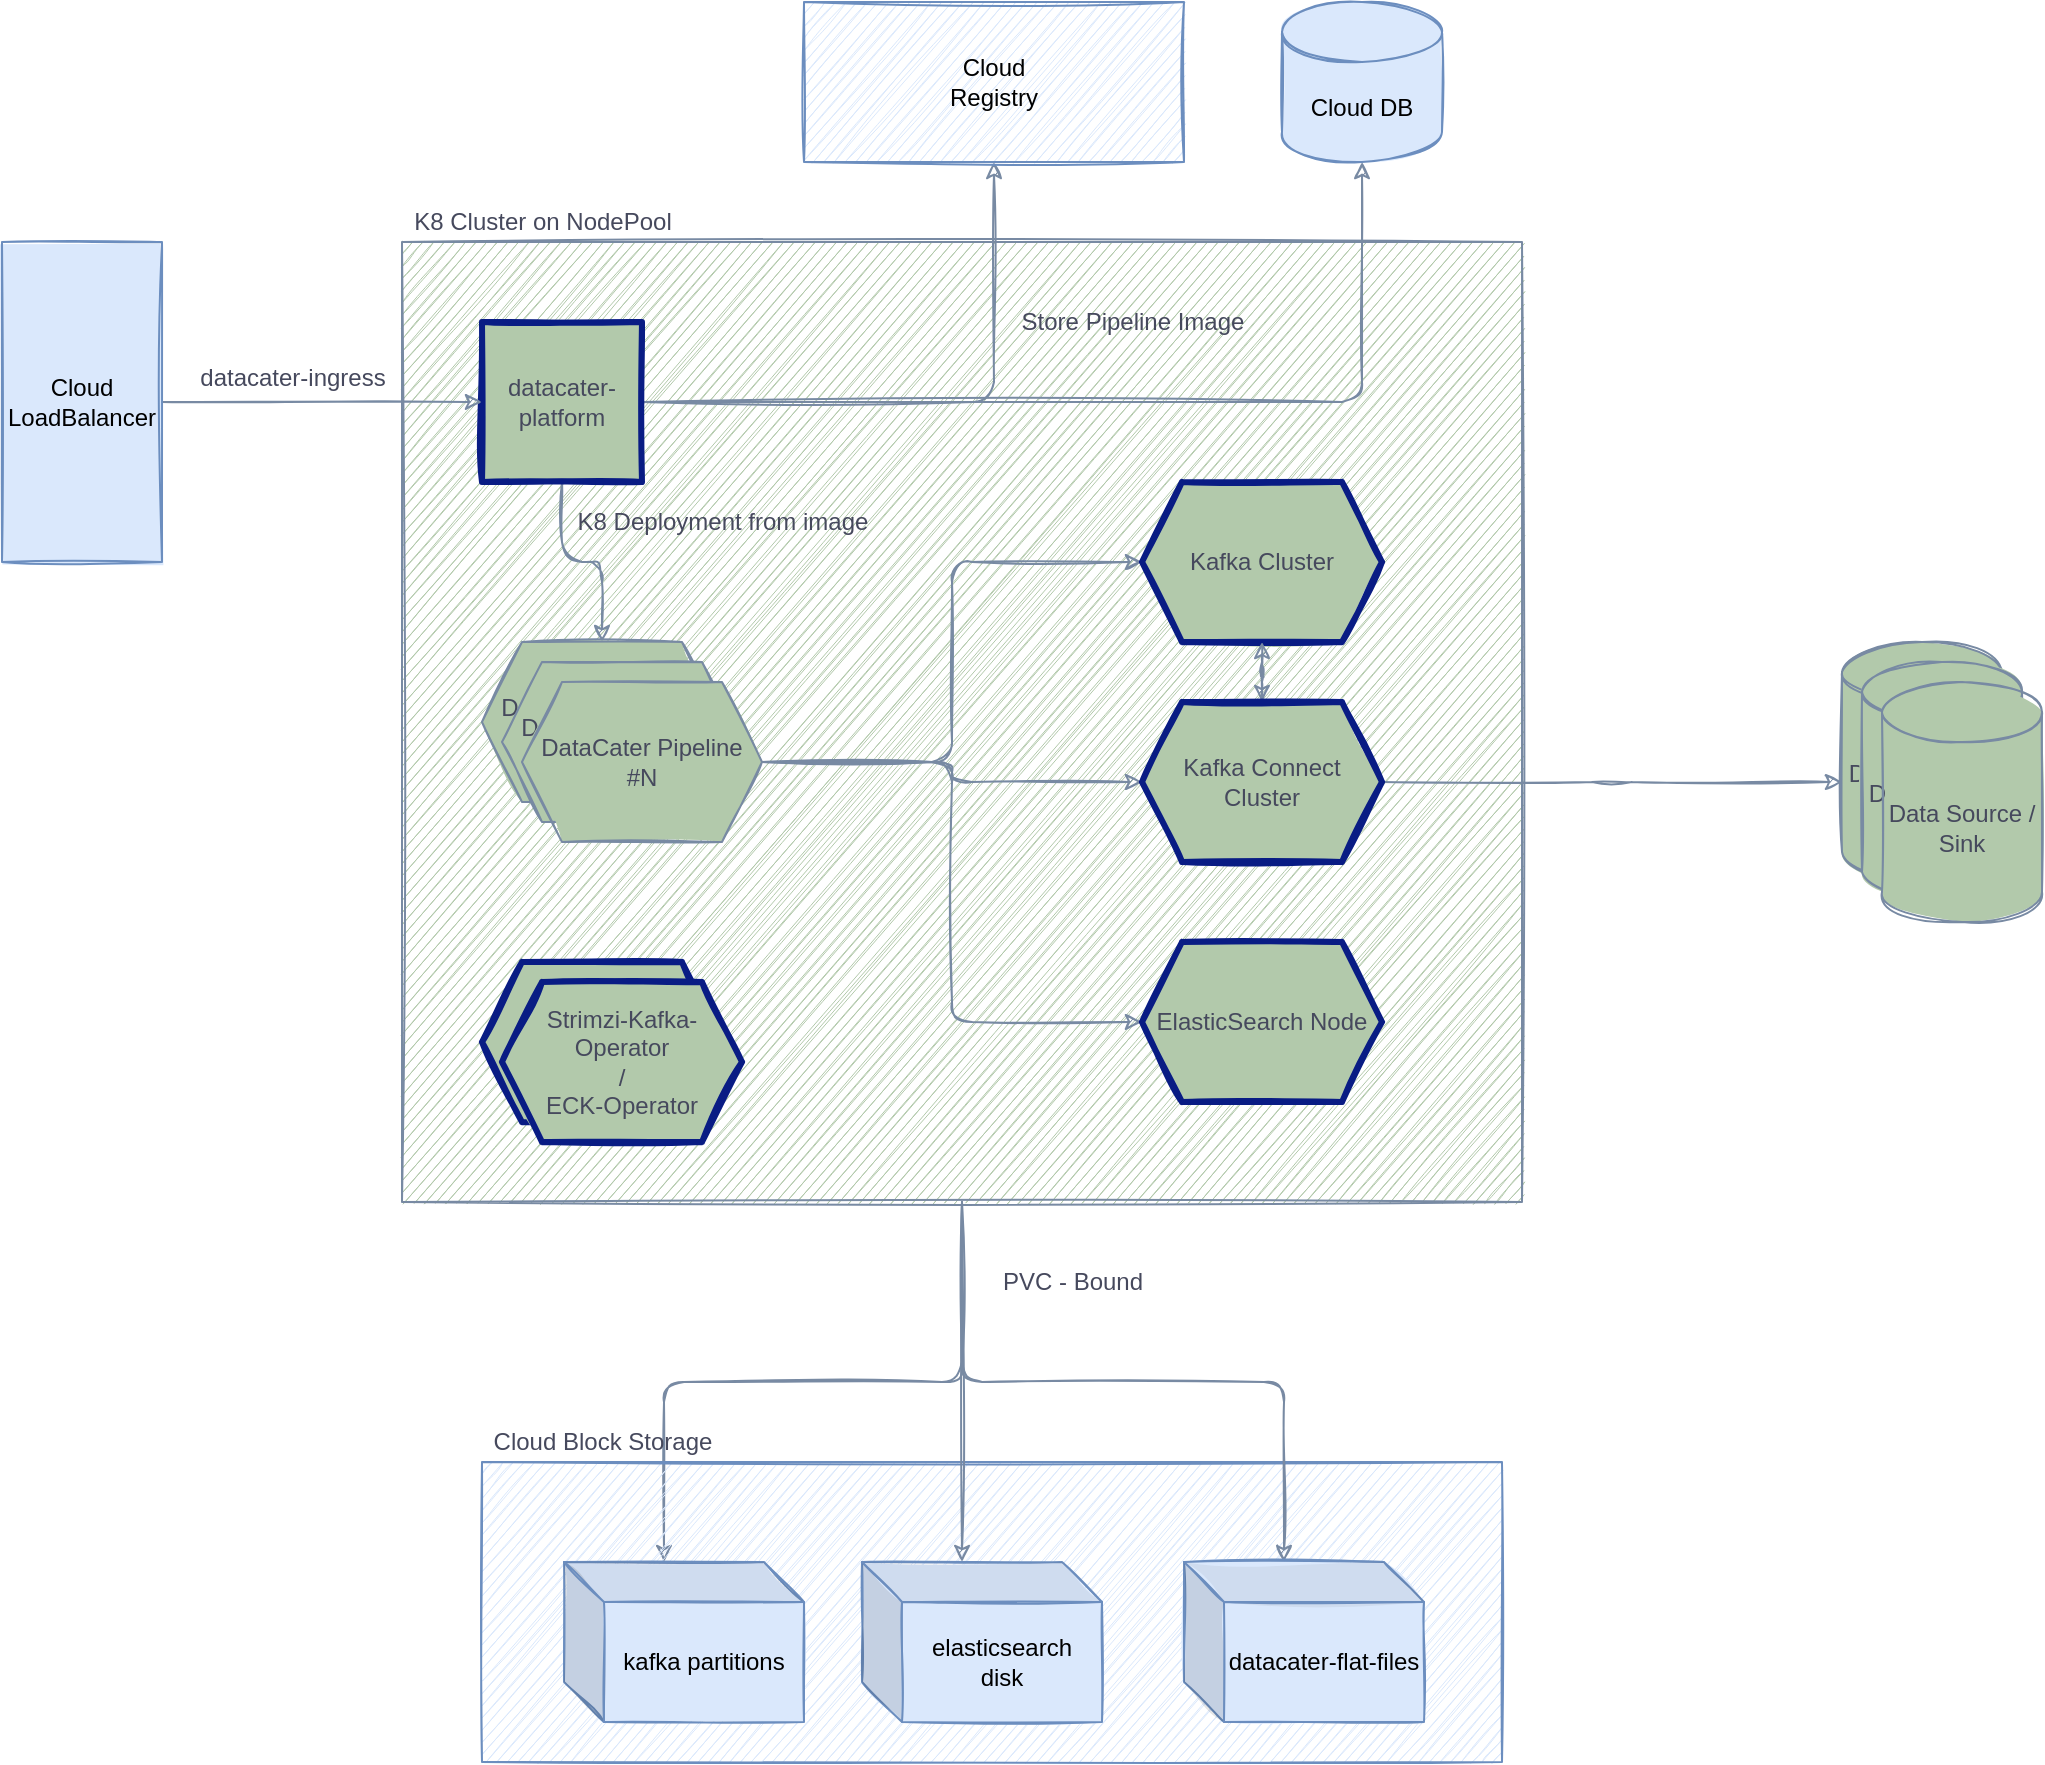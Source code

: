 <mxfile version="17.1.3" type="device"><diagram id="y32817INbObLR9_UqvJN" name="Page-1"><mxGraphModel dx="746" dy="1243" grid="1" gridSize="10" guides="1" tooltips="1" connect="1" arrows="1" fold="1" page="1" pageScale="1" pageWidth="1600" pageHeight="1200" math="0" shadow="0"><root><mxCell id="0"/><mxCell id="1" parent="0"/><mxCell id="TLh3F-OwIKYv-LM-nX7C-20" style="edgeStyle=orthogonalEdgeStyle;curved=0;rounded=1;sketch=1;orthogonalLoop=1;jettySize=auto;html=1;entryX=0;entryY=0;entryDx=50;entryDy=0;entryPerimeter=0;fontColor=#46495D;strokeColor=#788AA3;fillColor=#B2C9AB;" parent="1" source="TLh3F-OwIKYv-LM-nX7C-9" target="TLh3F-OwIKYv-LM-nX7C-12" edge="1"><mxGeometry relative="1" as="geometry"/></mxCell><mxCell id="TLh3F-OwIKYv-LM-nX7C-16" value="" style="rounded=0;whiteSpace=wrap;html=1;sketch=1;fillStyle=hachure;strokeColor=#6c8ebf;fillColor=#dae8fc;" parent="1" vertex="1"><mxGeometry x="280" y="810" width="510" height="150" as="geometry"/></mxCell><mxCell id="TLh3F-OwIKYv-LM-nX7C-22" style="edgeStyle=orthogonalEdgeStyle;curved=0;rounded=1;sketch=1;orthogonalLoop=1;jettySize=auto;html=1;entryX=0;entryY=0;entryDx=50;entryDy=0;entryPerimeter=0;fontColor=#46495D;strokeColor=#788AA3;fillColor=#B2C9AB;" parent="1" source="TLh3F-OwIKYv-LM-nX7C-9" target="TLh3F-OwIKYv-LM-nX7C-13" edge="1"><mxGeometry relative="1" as="geometry"/></mxCell><mxCell id="TLh3F-OwIKYv-LM-nX7C-23" style="edgeStyle=orthogonalEdgeStyle;curved=0;rounded=1;sketch=1;orthogonalLoop=1;jettySize=auto;html=1;entryX=0;entryY=0;entryDx=50;entryDy=0;entryPerimeter=0;fontColor=#46495D;strokeColor=#788AA3;fillColor=#B2C9AB;" parent="1" source="TLh3F-OwIKYv-LM-nX7C-9" target="TLh3F-OwIKYv-LM-nX7C-14" edge="1"><mxGeometry relative="1" as="geometry"/></mxCell><mxCell id="TLh3F-OwIKYv-LM-nX7C-9" value="" style="rounded=0;whiteSpace=wrap;html=1;sketch=1;fillStyle=hachure;fontColor=#46495D;strokeColor=#788AA3;fillColor=#B2C9AB;" parent="1" vertex="1"><mxGeometry x="240" y="200" width="560" height="480" as="geometry"/></mxCell><mxCell id="TLh3F-OwIKYv-LM-nX7C-27" style="edgeStyle=orthogonalEdgeStyle;curved=0;rounded=1;sketch=1;orthogonalLoop=1;jettySize=auto;html=1;fontColor=#46495D;strokeColor=#788AA3;fillColor=#B2C9AB;" parent="1" source="TLh3F-OwIKYv-LM-nX7C-3" target="TLh3F-OwIKYv-LM-nX7C-25" edge="1"><mxGeometry relative="1" as="geometry"/></mxCell><mxCell id="TLh3F-OwIKYv-LM-nX7C-28" style="edgeStyle=orthogonalEdgeStyle;curved=0;rounded=1;sketch=1;orthogonalLoop=1;jettySize=auto;html=1;entryX=0.5;entryY=1;entryDx=0;entryDy=0;entryPerimeter=0;fontColor=#46495D;strokeColor=#788AA3;fillColor=#B2C9AB;" parent="1" source="TLh3F-OwIKYv-LM-nX7C-3" target="TLh3F-OwIKYv-LM-nX7C-26" edge="1"><mxGeometry relative="1" as="geometry"/></mxCell><mxCell id="TLh3F-OwIKYv-LM-nX7C-33" style="edgeStyle=orthogonalEdgeStyle;curved=0;rounded=1;sketch=1;orthogonalLoop=1;jettySize=auto;html=1;entryX=0.5;entryY=0;entryDx=0;entryDy=0;fontColor=#46495D;strokeColor=#788AA3;fillColor=#B2C9AB;" parent="1" source="TLh3F-OwIKYv-LM-nX7C-3" target="TLh3F-OwIKYv-LM-nX7C-30" edge="1"><mxGeometry relative="1" as="geometry"/></mxCell><mxCell id="TLh3F-OwIKYv-LM-nX7C-3" value="datacater-platform" style="whiteSpace=wrap;html=1;aspect=fixed;rounded=0;sketch=1;fillStyle=solid;fontColor=#46495D;strokeColor=#091C84;fillColor=#B2C9AB;strokeWidth=3;" parent="1" vertex="1"><mxGeometry x="280" y="240" width="80" height="80" as="geometry"/></mxCell><mxCell id="TLh3F-OwIKYv-LM-nX7C-4" value="K8 Cluster on NodePool" style="text;html=1;align=center;verticalAlign=middle;resizable=0;points=[];autosize=1;strokeColor=none;fillColor=none;fontColor=#46495D;" parent="1" vertex="1"><mxGeometry x="240" y="180" width="140" height="20" as="geometry"/></mxCell><mxCell id="TLh3F-OwIKYv-LM-nX7C-7" style="edgeStyle=orthogonalEdgeStyle;curved=0;rounded=1;sketch=1;orthogonalLoop=1;jettySize=auto;html=1;entryX=0;entryY=0.5;entryDx=0;entryDy=0;fontColor=#46495D;strokeColor=#788AA3;fillColor=#B2C9AB;" parent="1" source="TLh3F-OwIKYv-LM-nX7C-5" target="TLh3F-OwIKYv-LM-nX7C-3" edge="1"><mxGeometry relative="1" as="geometry"/></mxCell><mxCell id="TLh3F-OwIKYv-LM-nX7C-5" value="&lt;div&gt;Cloud&lt;/div&gt;&lt;div&gt;LoadBalancer&lt;br&gt;&lt;/div&gt;" style="rounded=0;whiteSpace=wrap;html=1;sketch=1;fillStyle=solid;strokeColor=#6c8ebf;fillColor=#dae8fc;" parent="1" vertex="1"><mxGeometry x="40" y="200" width="80" height="160" as="geometry"/></mxCell><mxCell id="TLh3F-OwIKYv-LM-nX7C-8" value="&lt;div&gt;datacater-ingress&lt;/div&gt;&lt;div&gt;&lt;br&gt;&lt;/div&gt;" style="text;html=1;align=center;verticalAlign=middle;resizable=0;points=[];autosize=1;strokeColor=none;fillColor=none;fontColor=#46495D;" parent="1" vertex="1"><mxGeometry x="130" y="260" width="110" height="30" as="geometry"/></mxCell><mxCell id="TLh3F-OwIKYv-LM-nX7C-12" value="kafka partitions&lt;br&gt;" style="shape=cube;whiteSpace=wrap;html=1;boundedLbl=1;backgroundOutline=1;darkOpacity=0.05;darkOpacity2=0.1;rounded=0;sketch=1;fillStyle=solid;strokeColor=#6c8ebf;fillColor=#dae8fc;" parent="1" vertex="1"><mxGeometry x="321" y="860" width="120" height="80" as="geometry"/></mxCell><mxCell id="TLh3F-OwIKYv-LM-nX7C-13" value="&lt;div&gt;elasticsearch&lt;/div&gt;&lt;div&gt;disk&lt;br&gt;&lt;/div&gt;" style="shape=cube;whiteSpace=wrap;html=1;boundedLbl=1;backgroundOutline=1;darkOpacity=0.05;darkOpacity2=0.1;rounded=0;sketch=1;fillStyle=solid;strokeColor=#6c8ebf;fillColor=#dae8fc;" parent="1" vertex="1"><mxGeometry x="470" y="860" width="120" height="80" as="geometry"/></mxCell><mxCell id="TLh3F-OwIKYv-LM-nX7C-14" value="datacater-flat-files" style="shape=cube;whiteSpace=wrap;html=1;boundedLbl=1;backgroundOutline=1;darkOpacity=0.05;darkOpacity2=0.1;rounded=0;sketch=1;fillStyle=solid;strokeColor=#6c8ebf;fillColor=#dae8fc;" parent="1" vertex="1"><mxGeometry x="631" y="860" width="120" height="80" as="geometry"/></mxCell><mxCell id="TLh3F-OwIKYv-LM-nX7C-17" value="&lt;div&gt;Cloud Block Storage&lt;/div&gt;" style="text;html=1;align=center;verticalAlign=middle;resizable=0;points=[];autosize=1;strokeColor=none;fillColor=none;fontColor=#46495D;" parent="1" vertex="1"><mxGeometry x="280" y="790" width="120" height="20" as="geometry"/></mxCell><mxCell id="TLh3F-OwIKYv-LM-nX7C-24" value="&lt;div&gt;PVC - Bound&lt;/div&gt;" style="text;html=1;align=center;verticalAlign=middle;resizable=0;points=[];autosize=1;strokeColor=none;fillColor=none;fontColor=#46495D;" parent="1" vertex="1"><mxGeometry x="530" y="710" width="90" height="20" as="geometry"/></mxCell><mxCell id="TLh3F-OwIKYv-LM-nX7C-25" value="&lt;div&gt;Cloud&lt;/div&gt;&lt;div&gt;Registry&lt;br&gt;&lt;/div&gt;" style="rounded=0;whiteSpace=wrap;html=1;sketch=1;fillStyle=hachure;strokeColor=#6c8ebf;fillColor=#dae8fc;" parent="1" vertex="1"><mxGeometry x="441" y="80" width="190" height="80" as="geometry"/></mxCell><mxCell id="TLh3F-OwIKYv-LM-nX7C-26" value="Cloud DB" style="shape=cylinder3;whiteSpace=wrap;html=1;boundedLbl=1;backgroundOutline=1;size=15;rounded=0;sketch=1;fillStyle=solid;strokeColor=#6c8ebf;fillColor=#dae8fc;" parent="1" vertex="1"><mxGeometry x="680" y="80" width="80" height="80" as="geometry"/></mxCell><mxCell id="TLh3F-OwIKYv-LM-nX7C-30" value="DataCater Pipeline #N" style="shape=hexagon;perimeter=hexagonPerimeter2;whiteSpace=wrap;html=1;fixedSize=1;rounded=0;sketch=1;fillStyle=solid;fontColor=#46495D;strokeColor=#788AA3;fillColor=#B2C9AB;" parent="1" vertex="1"><mxGeometry x="280" y="400" width="120" height="80" as="geometry"/></mxCell><mxCell id="TLh3F-OwIKYv-LM-nX7C-31" value="DataCater Pipeline #N" style="shape=hexagon;perimeter=hexagonPerimeter2;whiteSpace=wrap;html=1;fixedSize=1;rounded=0;sketch=1;fillStyle=solid;fontColor=#46495D;strokeColor=#788AA3;fillColor=#B2C9AB;" parent="1" vertex="1"><mxGeometry x="290" y="410" width="120" height="80" as="geometry"/></mxCell><mxCell id="TLh3F-OwIKYv-LM-nX7C-44" style="edgeStyle=orthogonalEdgeStyle;curved=0;rounded=1;sketch=1;orthogonalLoop=1;jettySize=auto;html=1;entryX=0;entryY=0.5;entryDx=0;entryDy=0;fontColor=#46495D;strokeColor=#788AA3;fillColor=#B2C9AB;" parent="1" source="TLh3F-OwIKYv-LM-nX7C-32" target="TLh3F-OwIKYv-LM-nX7C-41" edge="1"><mxGeometry relative="1" as="geometry"/></mxCell><mxCell id="TLh3F-OwIKYv-LM-nX7C-45" style="edgeStyle=orthogonalEdgeStyle;curved=0;rounded=1;sketch=1;orthogonalLoop=1;jettySize=auto;html=1;entryX=0;entryY=0.5;entryDx=0;entryDy=0;fontColor=#46495D;strokeColor=#788AA3;fillColor=#B2C9AB;" parent="1" source="TLh3F-OwIKYv-LM-nX7C-32" target="TLh3F-OwIKYv-LM-nX7C-42" edge="1"><mxGeometry relative="1" as="geometry"/></mxCell><mxCell id="TLh3F-OwIKYv-LM-nX7C-46" style="edgeStyle=orthogonalEdgeStyle;curved=0;rounded=1;sketch=1;orthogonalLoop=1;jettySize=auto;html=1;entryX=0;entryY=0.5;entryDx=0;entryDy=0;fontColor=#46495D;strokeColor=#788AA3;fillColor=#B2C9AB;" parent="1" source="TLh3F-OwIKYv-LM-nX7C-32" target="TLh3F-OwIKYv-LM-nX7C-43" edge="1"><mxGeometry relative="1" as="geometry"/></mxCell><mxCell id="TLh3F-OwIKYv-LM-nX7C-32" value="DataCater Pipeline #N" style="shape=hexagon;perimeter=hexagonPerimeter2;whiteSpace=wrap;html=1;fixedSize=1;rounded=0;sketch=1;fillStyle=solid;fontColor=#46495D;strokeColor=#788AA3;fillColor=#B2C9AB;" parent="1" vertex="1"><mxGeometry x="300" y="420" width="120" height="80" as="geometry"/></mxCell><mxCell id="TLh3F-OwIKYv-LM-nX7C-34" value="K8 Deployment from image" style="text;html=1;align=center;verticalAlign=middle;resizable=0;points=[];autosize=1;strokeColor=none;fillColor=none;fontColor=#46495D;" parent="1" vertex="1"><mxGeometry x="320" y="330" width="160" height="20" as="geometry"/></mxCell><mxCell id="TLh3F-OwIKYv-LM-nX7C-35" value="Store Pipeline Image" style="text;html=1;align=center;verticalAlign=middle;resizable=0;points=[];autosize=1;strokeColor=none;fillColor=none;fontColor=#46495D;" parent="1" vertex="1"><mxGeometry x="540" y="230" width="130" height="20" as="geometry"/></mxCell><mxCell id="TLh3F-OwIKYv-LM-nX7C-36" value="Strimzi-Operator" style="shape=hexagon;perimeter=hexagonPerimeter2;whiteSpace=wrap;html=1;fixedSize=1;rounded=0;sketch=1;fillStyle=solid;fontColor=#46495D;strokeColor=#091C84;fillColor=#B2C9AB;strokeWidth=3;" parent="1" vertex="1"><mxGeometry x="280" y="560" width="120" height="80" as="geometry"/></mxCell><mxCell id="TLh3F-OwIKYv-LM-nX7C-37" value="&lt;div&gt;Strimzi-Kafka-Operator&lt;/div&gt;&lt;div&gt;/&lt;/div&gt;&lt;div&gt;ECK-Operator&lt;br&gt;&lt;/div&gt;" style="shape=hexagon;perimeter=hexagonPerimeter2;whiteSpace=wrap;html=1;fixedSize=1;rounded=0;sketch=1;fillStyle=solid;fontColor=#46495D;strokeColor=#091C84;fillColor=#B2C9AB;strokeWidth=3;" parent="1" vertex="1"><mxGeometry x="290" y="570" width="120" height="80" as="geometry"/></mxCell><mxCell id="TLh3F-OwIKYv-LM-nX7C-48" style="edgeStyle=orthogonalEdgeStyle;curved=0;rounded=1;sketch=1;orthogonalLoop=1;jettySize=auto;html=1;fontColor=#46495D;strokeColor=#788AA3;fillColor=#B2C9AB;" parent="1" source="TLh3F-OwIKYv-LM-nX7C-41" target="TLh3F-OwIKYv-LM-nX7C-42" edge="1"><mxGeometry relative="1" as="geometry"/></mxCell><mxCell id="TLh3F-OwIKYv-LM-nX7C-41" value="Kafka Cluster" style="shape=hexagon;perimeter=hexagonPerimeter2;whiteSpace=wrap;html=1;fixedSize=1;rounded=0;sketch=1;fillStyle=solid;fontColor=#46495D;strokeColor=#091C84;fillColor=#B2C9AB;strokeWidth=3;" parent="1" vertex="1"><mxGeometry x="610" y="320" width="120" height="80" as="geometry"/></mxCell><mxCell id="TLh3F-OwIKYv-LM-nX7C-47" style="edgeStyle=orthogonalEdgeStyle;curved=0;rounded=1;sketch=1;orthogonalLoop=1;jettySize=auto;html=1;entryX=0.5;entryY=1;entryDx=0;entryDy=0;fontColor=#46495D;strokeColor=#788AA3;fillColor=#B2C9AB;" parent="1" source="TLh3F-OwIKYv-LM-nX7C-42" target="TLh3F-OwIKYv-LM-nX7C-41" edge="1"><mxGeometry relative="1" as="geometry"/></mxCell><mxCell id="TLh3F-OwIKYv-LM-nX7C-49" style="edgeStyle=orthogonalEdgeStyle;curved=0;rounded=1;sketch=1;orthogonalLoop=1;jettySize=auto;html=1;fontColor=#46495D;strokeColor=#788AA3;fillColor=#B2C9AB;" parent="1" source="TLh3F-OwIKYv-LM-nX7C-42" edge="1"><mxGeometry relative="1" as="geometry"><mxPoint x="960" y="470" as="targetPoint"/></mxGeometry></mxCell><mxCell id="TLh3F-OwIKYv-LM-nX7C-42" value="Kafka Connect Cluster" style="shape=hexagon;perimeter=hexagonPerimeter2;whiteSpace=wrap;html=1;fixedSize=1;rounded=0;sketch=1;fillStyle=solid;fontColor=#46495D;strokeColor=#091C84;fillColor=#B2C9AB;strokeWidth=3;" parent="1" vertex="1"><mxGeometry x="610" y="430" width="120" height="80" as="geometry"/></mxCell><mxCell id="TLh3F-OwIKYv-LM-nX7C-43" value="ElasticSearch Node" style="shape=hexagon;perimeter=hexagonPerimeter2;whiteSpace=wrap;html=1;fixedSize=1;rounded=0;sketch=1;fillStyle=solid;fontColor=#46495D;strokeColor=#091C84;fillColor=#B2C9AB;strokeWidth=3;" parent="1" vertex="1"><mxGeometry x="610" y="550" width="120" height="80" as="geometry"/></mxCell><mxCell id="TLh3F-OwIKYv-LM-nX7C-50" value="Data Source / Sink" style="shape=cylinder3;whiteSpace=wrap;html=1;boundedLbl=1;backgroundOutline=1;size=15;rounded=0;sketch=1;fillStyle=solid;fontColor=#46495D;strokeColor=#788AA3;strokeWidth=1;fillColor=#B2C9AB;" parent="1" vertex="1"><mxGeometry x="960" y="400" width="80" height="120" as="geometry"/></mxCell><mxCell id="TLh3F-OwIKYv-LM-nX7C-51" value="Data Source / Sink" style="shape=cylinder3;whiteSpace=wrap;html=1;boundedLbl=1;backgroundOutline=1;size=15;rounded=0;sketch=1;fillStyle=solid;fontColor=#46495D;strokeColor=#788AA3;strokeWidth=1;fillColor=#B2C9AB;" parent="1" vertex="1"><mxGeometry x="970" y="410" width="80" height="120" as="geometry"/></mxCell><mxCell id="TLh3F-OwIKYv-LM-nX7C-52" value="Data Source / Sink" style="shape=cylinder3;whiteSpace=wrap;html=1;boundedLbl=1;backgroundOutline=1;size=15;rounded=0;sketch=1;fillStyle=solid;fontColor=#46495D;strokeColor=#788AA3;strokeWidth=1;fillColor=#B2C9AB;" parent="1" vertex="1"><mxGeometry x="980" y="420" width="80" height="120" as="geometry"/></mxCell></root></mxGraphModel></diagram></mxfile>
